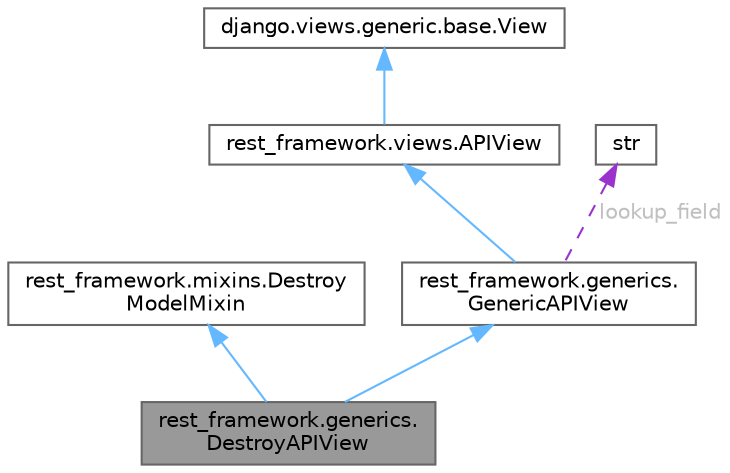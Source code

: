 digraph "rest_framework.generics.DestroyAPIView"
{
 // LATEX_PDF_SIZE
  bgcolor="transparent";
  edge [fontname=Helvetica,fontsize=10,labelfontname=Helvetica,labelfontsize=10];
  node [fontname=Helvetica,fontsize=10,shape=box,height=0.2,width=0.4];
  Node1 [id="Node000001",label="rest_framework.generics.\lDestroyAPIView",height=0.2,width=0.4,color="gray40", fillcolor="grey60", style="filled", fontcolor="black",tooltip=" "];
  Node2 -> Node1 [id="edge6_Node000001_Node000002",dir="back",color="steelblue1",style="solid",tooltip=" "];
  Node2 [id="Node000002",label="rest_framework.mixins.Destroy\lModelMixin",height=0.2,width=0.4,color="gray40", fillcolor="white", style="filled",URL="$classrest__framework_1_1mixins_1_1DestroyModelMixin.html",tooltip=" "];
  Node3 -> Node1 [id="edge7_Node000001_Node000003",dir="back",color="steelblue1",style="solid",tooltip=" "];
  Node3 [id="Node000003",label="rest_framework.generics.\lGenericAPIView",height=0.2,width=0.4,color="gray40", fillcolor="white", style="filled",URL="$classrest__framework_1_1generics_1_1GenericAPIView.html",tooltip=" "];
  Node4 -> Node3 [id="edge8_Node000003_Node000004",dir="back",color="steelblue1",style="solid",tooltip=" "];
  Node4 [id="Node000004",label="rest_framework.views.APIView",height=0.2,width=0.4,color="gray40", fillcolor="white", style="filled",URL="$classrest__framework_1_1views_1_1APIView.html",tooltip=" "];
  Node5 -> Node4 [id="edge9_Node000004_Node000005",dir="back",color="steelblue1",style="solid",tooltip=" "];
  Node5 [id="Node000005",label="django.views.generic.base.View",height=0.2,width=0.4,color="gray40", fillcolor="white", style="filled",URL="$classdjango_1_1views_1_1generic_1_1base_1_1View.html",tooltip=" "];
  Node6 -> Node3 [id="edge10_Node000003_Node000006",dir="back",color="darkorchid3",style="dashed",tooltip=" ",label=" lookup_field",fontcolor="grey" ];
  Node6 [id="Node000006",label="str",height=0.2,width=0.4,color="gray40", fillcolor="white", style="filled",tooltip=" "];
}
